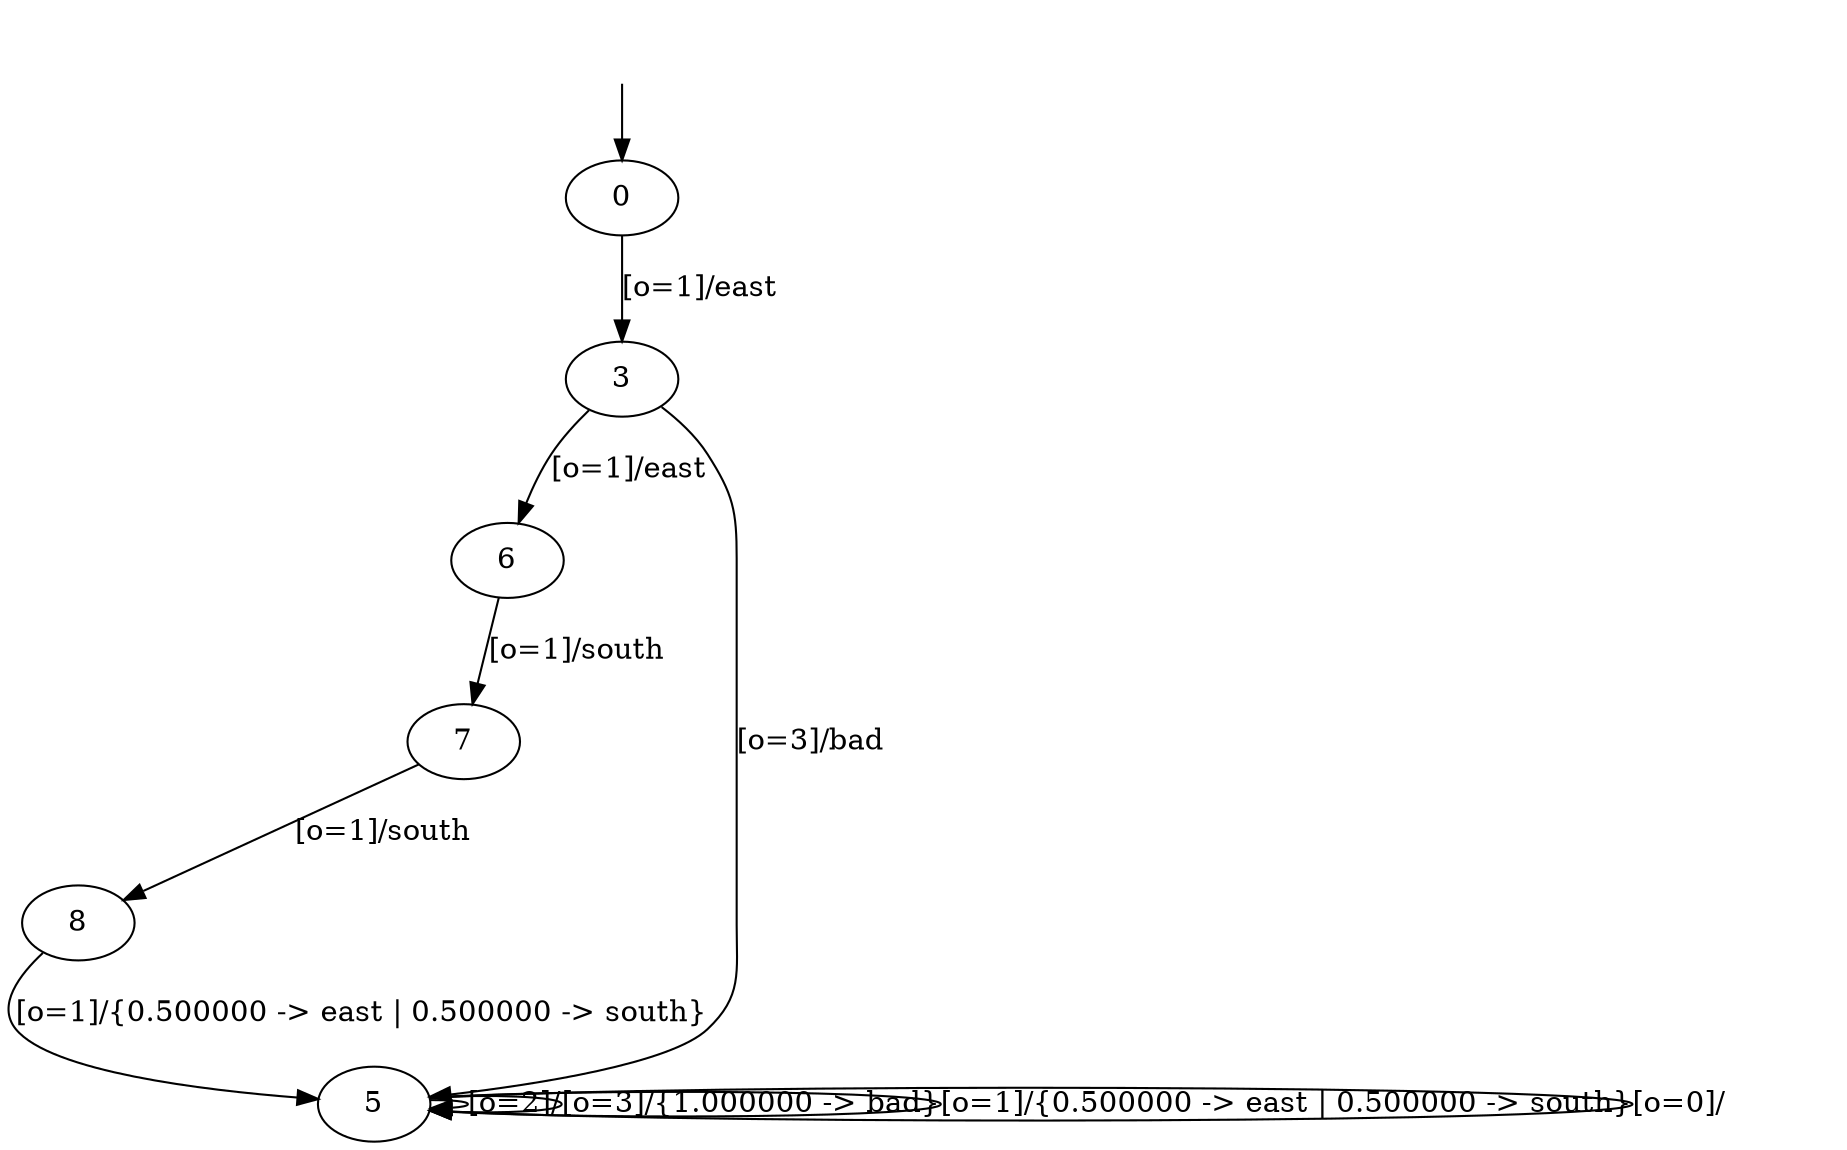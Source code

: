 digraph {
8;
7;
6;
5;
3;
0;
__init [label="", style=invis, width=0];
__init -> 0;
8 -> 5 [label="[o=1]/{0.500000 -> east | 0.500000 -> south}"];
7 -> 8 [label="[o=1]/south"];
6 -> 7 [label="[o=1]/south"];
5 -> 5 [label="[o=2]/"];
5 -> 5 [label="[o=3]/{1.000000 -> bad}"];
5 -> 5 [label="[o=1]/{0.500000 -> east | 0.500000 -> south}"];
5 -> 5 [label="[o=0]/"];
3 -> 6 [label="[o=1]/east"];
3 -> 5 [label="[o=3]/bad"];
0 -> 3 [label="[o=1]/east"];
}